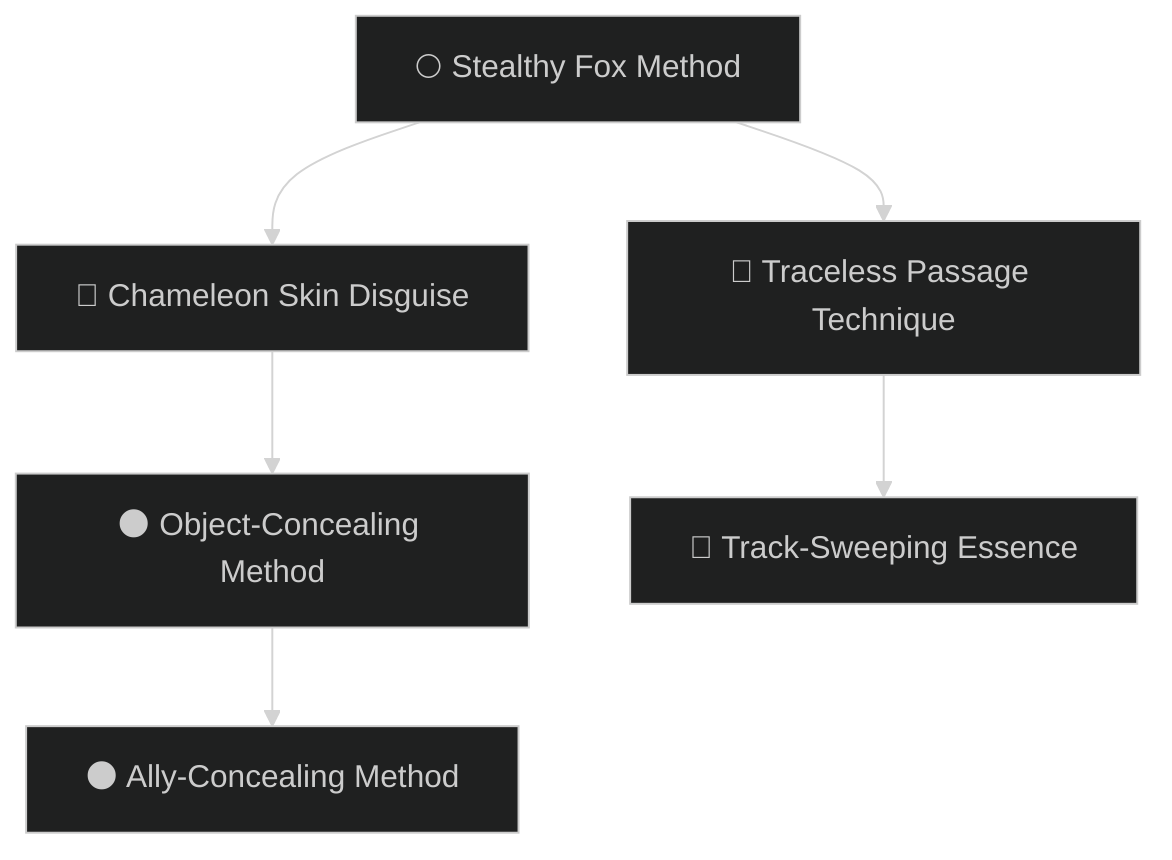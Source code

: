 ---
config:
  theme: dark
---
flowchart TD

    stealthy_fox_method["🌕 Stealthy Fox Method"]
    click stealthy_fox_method callback "
        Stealthy Fox Method<br>
        <br>
        Cost: 2 motes per die<br>
        Duration: One scene<br>
        Type: Simple<br>
        Minimum Dexterity: 3<br>
        Minimum Essence: 2<br>
        Prerequisite Charms: None<br>
        <br>
        Using this Charm. a Lunar can call on his feral instincts
        to enhance any attempts to hide or use stealth. By
        honing both his senses and his agility, the Lunar exploits all
        cover to the maximum possible extent, avoiding obstacles
        that might alert others to his presence, and moves in such
        a graceful manner as to avoid catching the attention of
        unwary observers. For the rest of the scene, when making a
        roll to move stealthily or to hide, the Lunar's player may add
        as many dice to the character's Stealth pool as the Exalt has
        dots of Dexterity, at a cost of 2 motes per die.
        "

    chameleon_skin_disguise["🌙 Chameleon Skin Disguise"]
    stealthy_fox_method --> chameleon_skin_disguise
    click chameleon_skin_disguise callback "
        Chameleon Skin Disguise<br>
        <br>
        Cost: 2 motes per die<br>
        Duration: One scene<br>
        Type: Simple<br>
        Minimum Charisma: 3<br>
        Minimum Essence: 3<br>
        Prerequisite Charms: Stealthy Fox Method<br>
        <br>
        Using this Charm, a Lunar can mimic the skin of the
        chameleon and becomes able to adjust the texture and color
        of his hide to better aid in concealment. The player may
        convert the character's Dexterity into automatic successes.
        For the rest of the scene, as long as the character stays still, he
        may convert a number of dice up to his Dexterity Attribute
        into automatic successes. The character must spend 2 motes
        of Essence when the Charm is activated per dot of Dexterity
        the player wants to convert. If the character moves any
        distance, the Lunar must reflexively spend 2 motes at the end
        of the movement to adapt the camouflage to his new back-
        ground. The Charm's benefits are negated until the character
        pays these 2 motes. The Chameleon Skin Method provides
        the Lunar with no advantage if he is clothed or armored.
        "

    object_concealing_method["🌑 Object-Concealing Method"]
    chameleon_skin_disguise --> object_concealing_method
    click object_concealing_method callback "
        Object-Concealing Method<br>
        <br>
        Cost: 3 motes<br>
        Duration: One day<br>
        Type: Simple<br>
        Minimum Wits: 3<br>
        Minimum Essence: 3<br>
        Prerequisite Charms: Chameleon Skin Disguise<br>
        <br>
        The Object-Concealing Method allows a Lunar
        both to find a suitable place of concealment for an item
        and to enhance its protections against even a deliberate
        search. The Lunar's player rolls Wits + Survival, usually
        against a difficulty of 1 but perhaps higher in terrain with
        very few hiding places. If she succeeds, the Lunar has
        found a place of concealment for the item within (her
        Wits x 10) yards. Furthermore, the number of successes
        are the difficulty of Perception + Investigation rolls of
        others trying to find the object in a deliberate search.
        The object cannot be discovered by accident. It takes
        (10 - the Lunar's Essence) turns to find a hiding place for
        the concealed item.
        "

    ally_concealing_method["🌑 Ally-Concealing Method"]
    object_concealing_method --> ally_concealing_method
    click ally_concealing_method callback "
        Ally-Concealing Method<br>
        <br>
        Cost: 5 motes per person<br>
        Duration: One scene<br>
        Type: Simple<br>
        Minimum Wits: 4<br>
        Minimum Essence: 3<br>
        Prerequisite Charms: Object-Concealing Method<br>
        <br>
        This Charm functions as per the Object-Concealing
        Method save that the object being hidden is another
        character. The concealing Charm remains active so
        long as the affected character remains calm and relatively
        still. Attacking will disrupt this camouflage. A
        Lunar may conceal as many people at once as his
        Essence Trait, each costing 5 motes. A Lunar cannot
        use Ally Concealing Method to hide himself. It takes
        (10 - the Lunar's Essence) turns to find hiding places for
        the concealed individuals.
        "

    traceless_passage_technique["🌙 Traceless Passage Technique"]
    stealthy_fox_method --> traceless_passage_technique
    click traceless_passage_technique callback "
        Traceless Passage Technique<br>
        <br>
        Cost: 4 motes, 1 Willpower<br>
        Duration: One day<br>
        Type: Simple<br>
        Minimum Manipulation: 3<br>
        Minimum Essence: 2<br>
        Prerequisite Charms: Stealthy Fox Method<br>
        <br>
        Lunars are crafty in the ways of the wild, adept at
        following — or hiding — signs of passage. There are
        times, however, when a Lunar wishes to truly disappear,
        throwing even the craftiest pursuers off the
        scent. Traceless Passage Technique allows him to do
        so, concealing evidence of his passage and disguising
        anywhere he rested. Trackers without magical enhancements
        are unable to follow his trail while the
        Charm is active, and those with Charms or sorcery to
        aid their endeavors suffer a difficulty modifier equal to
        the Lunar's Essence. Traceless Passage Technique
        does not provide the automatic successes against
        other Lunars.
        "

    track_sweeping_essence["🌙 Track-Sweeping Essence"]
    traceless_passage_technique --> track_sweeping_essence
    click track_sweeping_essence callback "
        Track-Sweeping Essence<br>
        <br>
        Cost: 4 motes + 2 motes per person, 1 Willpower<br>
        Duration: One day<br>
        Type: Simple<br>
        Minimum Charisma: 3<br>
        Minimum Essence: 3<br>
        Prerequisite Charms: Traceless Passage Technique<br>
        <br>
        Using this Charm, the Lunar can extend the benefits
        of Traceless Passage Technique to his companions,
        and his instincts help to guide their actions as well as
        his own. Enacting the Charm costs 4 motes, and each
        person encompassed in Track-Sweeping Essence costs
        an additional 2 motes. If the Lunar wants to conceal his
        own passage, he must pay for himself as well. The Lunar
        may conceal the passage of as many people as he has
        points of Essence.
        "